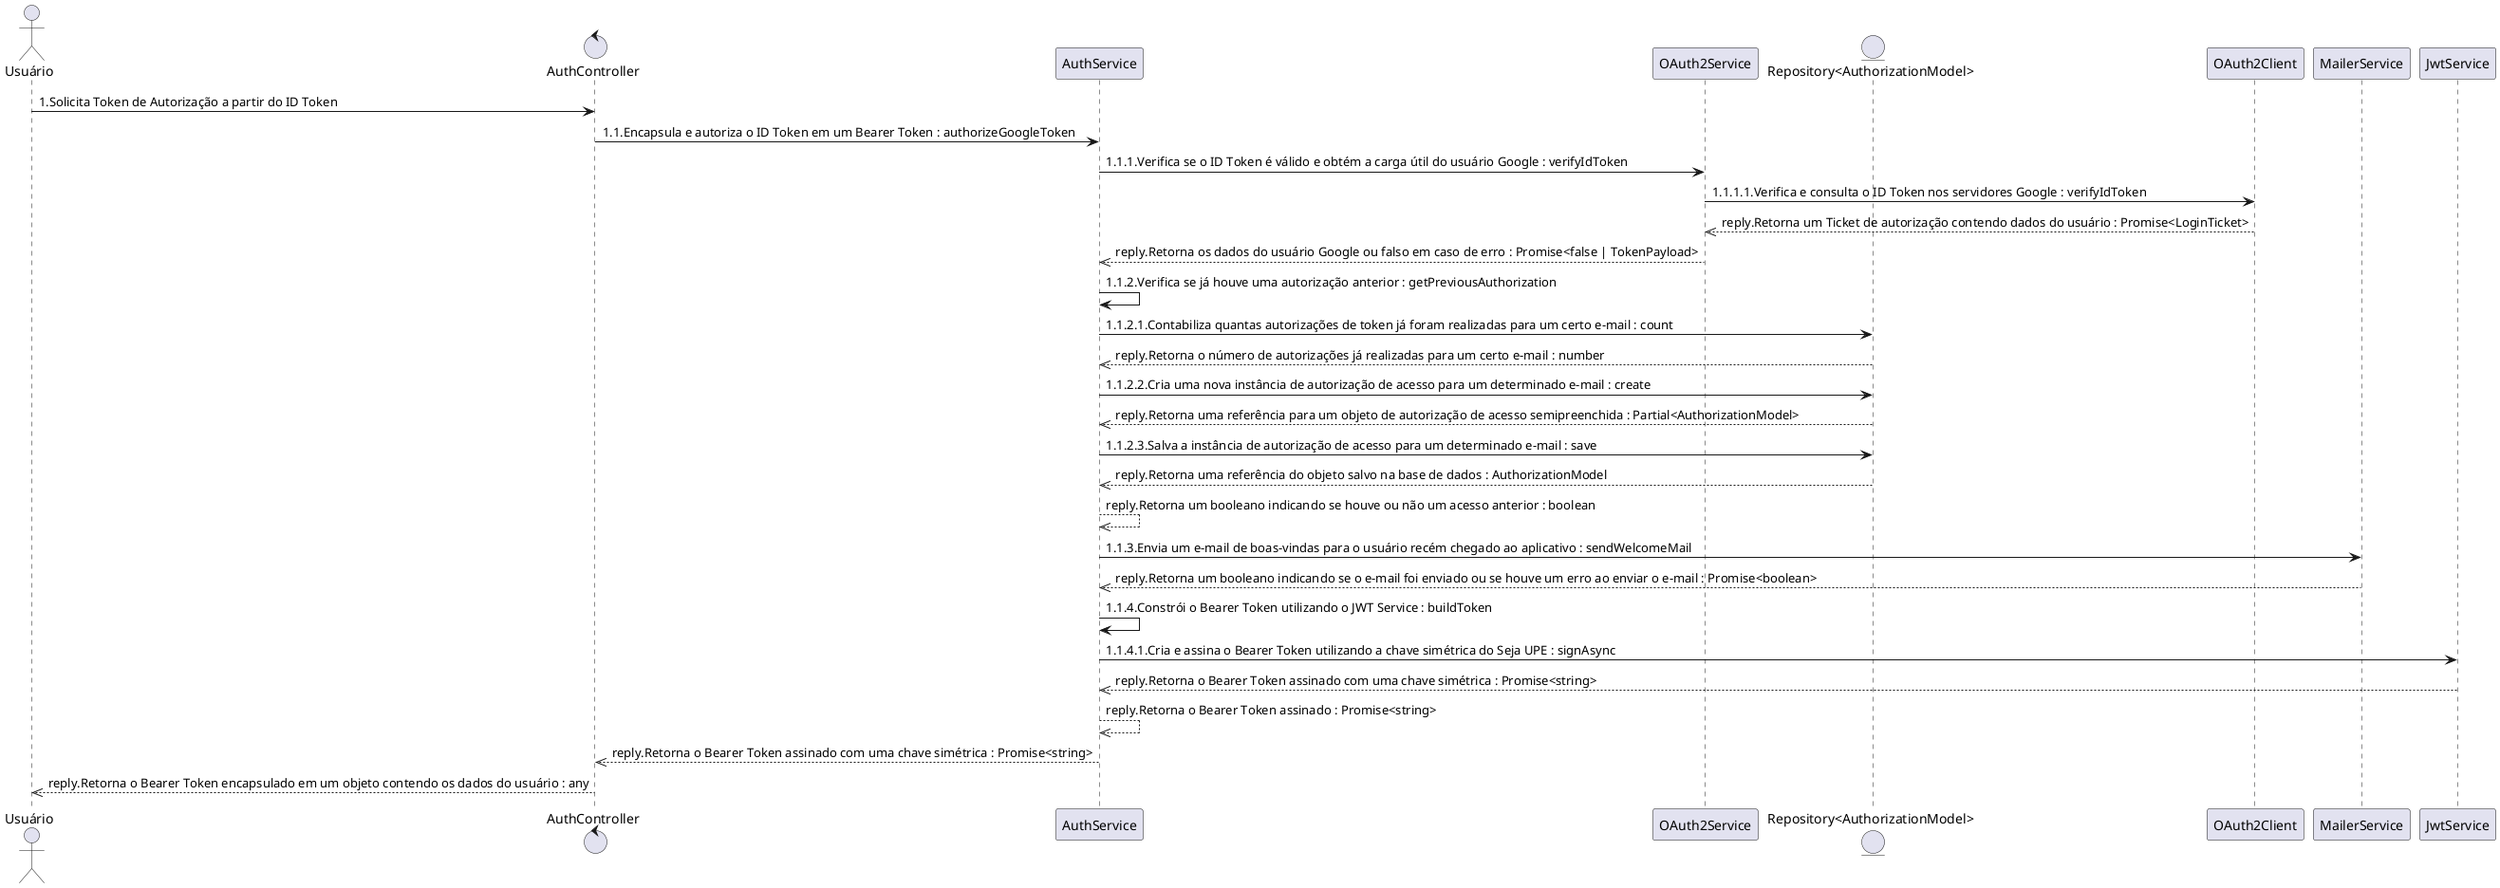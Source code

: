 
@startuml

actor "Usuário"
control "AuthController"
participant "AuthService"
participant "OAuth2Service"
entity "Repository<AuthorizationModel>"
participant "OAuth2Client"
participant "MailerService"
participant "JwtService"

"Usuário" -> "AuthController":1.Solicita Token de Autorização a partir do ID Token
"AuthController" -> "AuthService":1.1.Encapsula e autoriza o ID Token em um Bearer Token : authorizeGoogleToken
"AuthService" -> "OAuth2Service":1.1.1.Verifica se o ID Token é válido e obtém a carga útil do usuário Google : verifyIdToken
"OAuth2Service" -> "OAuth2Client":1.1.1.1.Verifica e consulta o ID Token nos servidores Google : verifyIdToken
"OAuth2Client" -->> "OAuth2Service":reply.Retorna um Ticket de autorização contendo dados do usuário : Promise<LoginTicket>
"OAuth2Service" -->> "AuthService":reply.Retorna os dados do usuário Google ou falso em caso de erro : Promise<false | TokenPayload>
"AuthService" -> "AuthService":1.1.2.Verifica se já houve uma autorização anterior : getPreviousAuthorization
"AuthService" -> "Repository<AuthorizationModel>":1.1.2.1.Contabiliza quantas autorizações de token já foram realizadas para um certo e-mail : count
"Repository<AuthorizationModel>" -->> "AuthService":reply.Retorna o número de autorizações já realizadas para um certo e-mail : number
"AuthService" -> "Repository<AuthorizationModel>":1.1.2.2.Cria uma nova instância de autorização de acesso para um determinado e-mail : create
"Repository<AuthorizationModel>" -->> "AuthService":reply.Retorna uma referência para um objeto de autorização de acesso semipreenchida : Partial<AuthorizationModel>
"AuthService" -> "Repository<AuthorizationModel>":1.1.2.3.Salva a instância de autorização de acesso para um determinado e-mail : save
"Repository<AuthorizationModel>" -->> "AuthService":reply.Retorna uma referência do objeto salvo na base de dados : AuthorizationModel
"AuthService" -->> "AuthService":reply.Retorna um booleano indicando se houve ou não um acesso anterior : boolean
"AuthService" -> "MailerService":1.1.3.Envia um e-mail de boas-vindas para o usuário recém chegado ao aplicativo : sendWelcomeMail
"MailerService" -->> "AuthService":reply.Retorna um booleano indicando se o e-mail foi enviado ou se houve um erro ao enviar o e-mail : Promise<boolean>
"AuthService" -> "AuthService":1.1.4.Constrói o Bearer Token utilizando o JWT Service : buildToken
"AuthService" -> "JwtService":1.1.4.1.Cria e assina o Bearer Token utilizando a chave simétrica do Seja UPE : signAsync
"JwtService" -->> "AuthService":reply.Retorna o Bearer Token assinado com uma chave simétrica : Promise<string>
"AuthService" -->> "AuthService":reply.Retorna o Bearer Token assinado : Promise<string>
"AuthService" -->> "AuthController":reply.Retorna o Bearer Token assinado com uma chave simétrica : Promise<string>
"AuthController" -->> "Usuário":reply.Retorna o Bearer Token encapsulado em um objeto contendo os dados do usuário : any
@enduml
